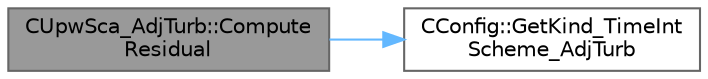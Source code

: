 digraph "CUpwSca_AdjTurb::ComputeResidual"
{
 // LATEX_PDF_SIZE
  bgcolor="transparent";
  edge [fontname=Helvetica,fontsize=10,labelfontname=Helvetica,labelfontsize=10];
  node [fontname=Helvetica,fontsize=10,shape=box,height=0.2,width=0.4];
  rankdir="LR";
  Node1 [id="Node000001",label="CUpwSca_AdjTurb::Compute\lResidual",height=0.2,width=0.4,color="gray40", fillcolor="grey60", style="filled", fontcolor="black",tooltip=" "];
  Node1 -> Node2 [id="edge1_Node000001_Node000002",color="steelblue1",style="solid",tooltip=" "];
  Node2 [id="Node000002",label="CConfig::GetKind_TimeInt\lScheme_AdjTurb",height=0.2,width=0.4,color="grey40", fillcolor="white", style="filled",URL="$classCConfig.html#aa3684590264c457f245ca7238995b83b",tooltip="Get the kind of integration scheme (explicit or implicit) for the adjoint turbulence equations."];
}
